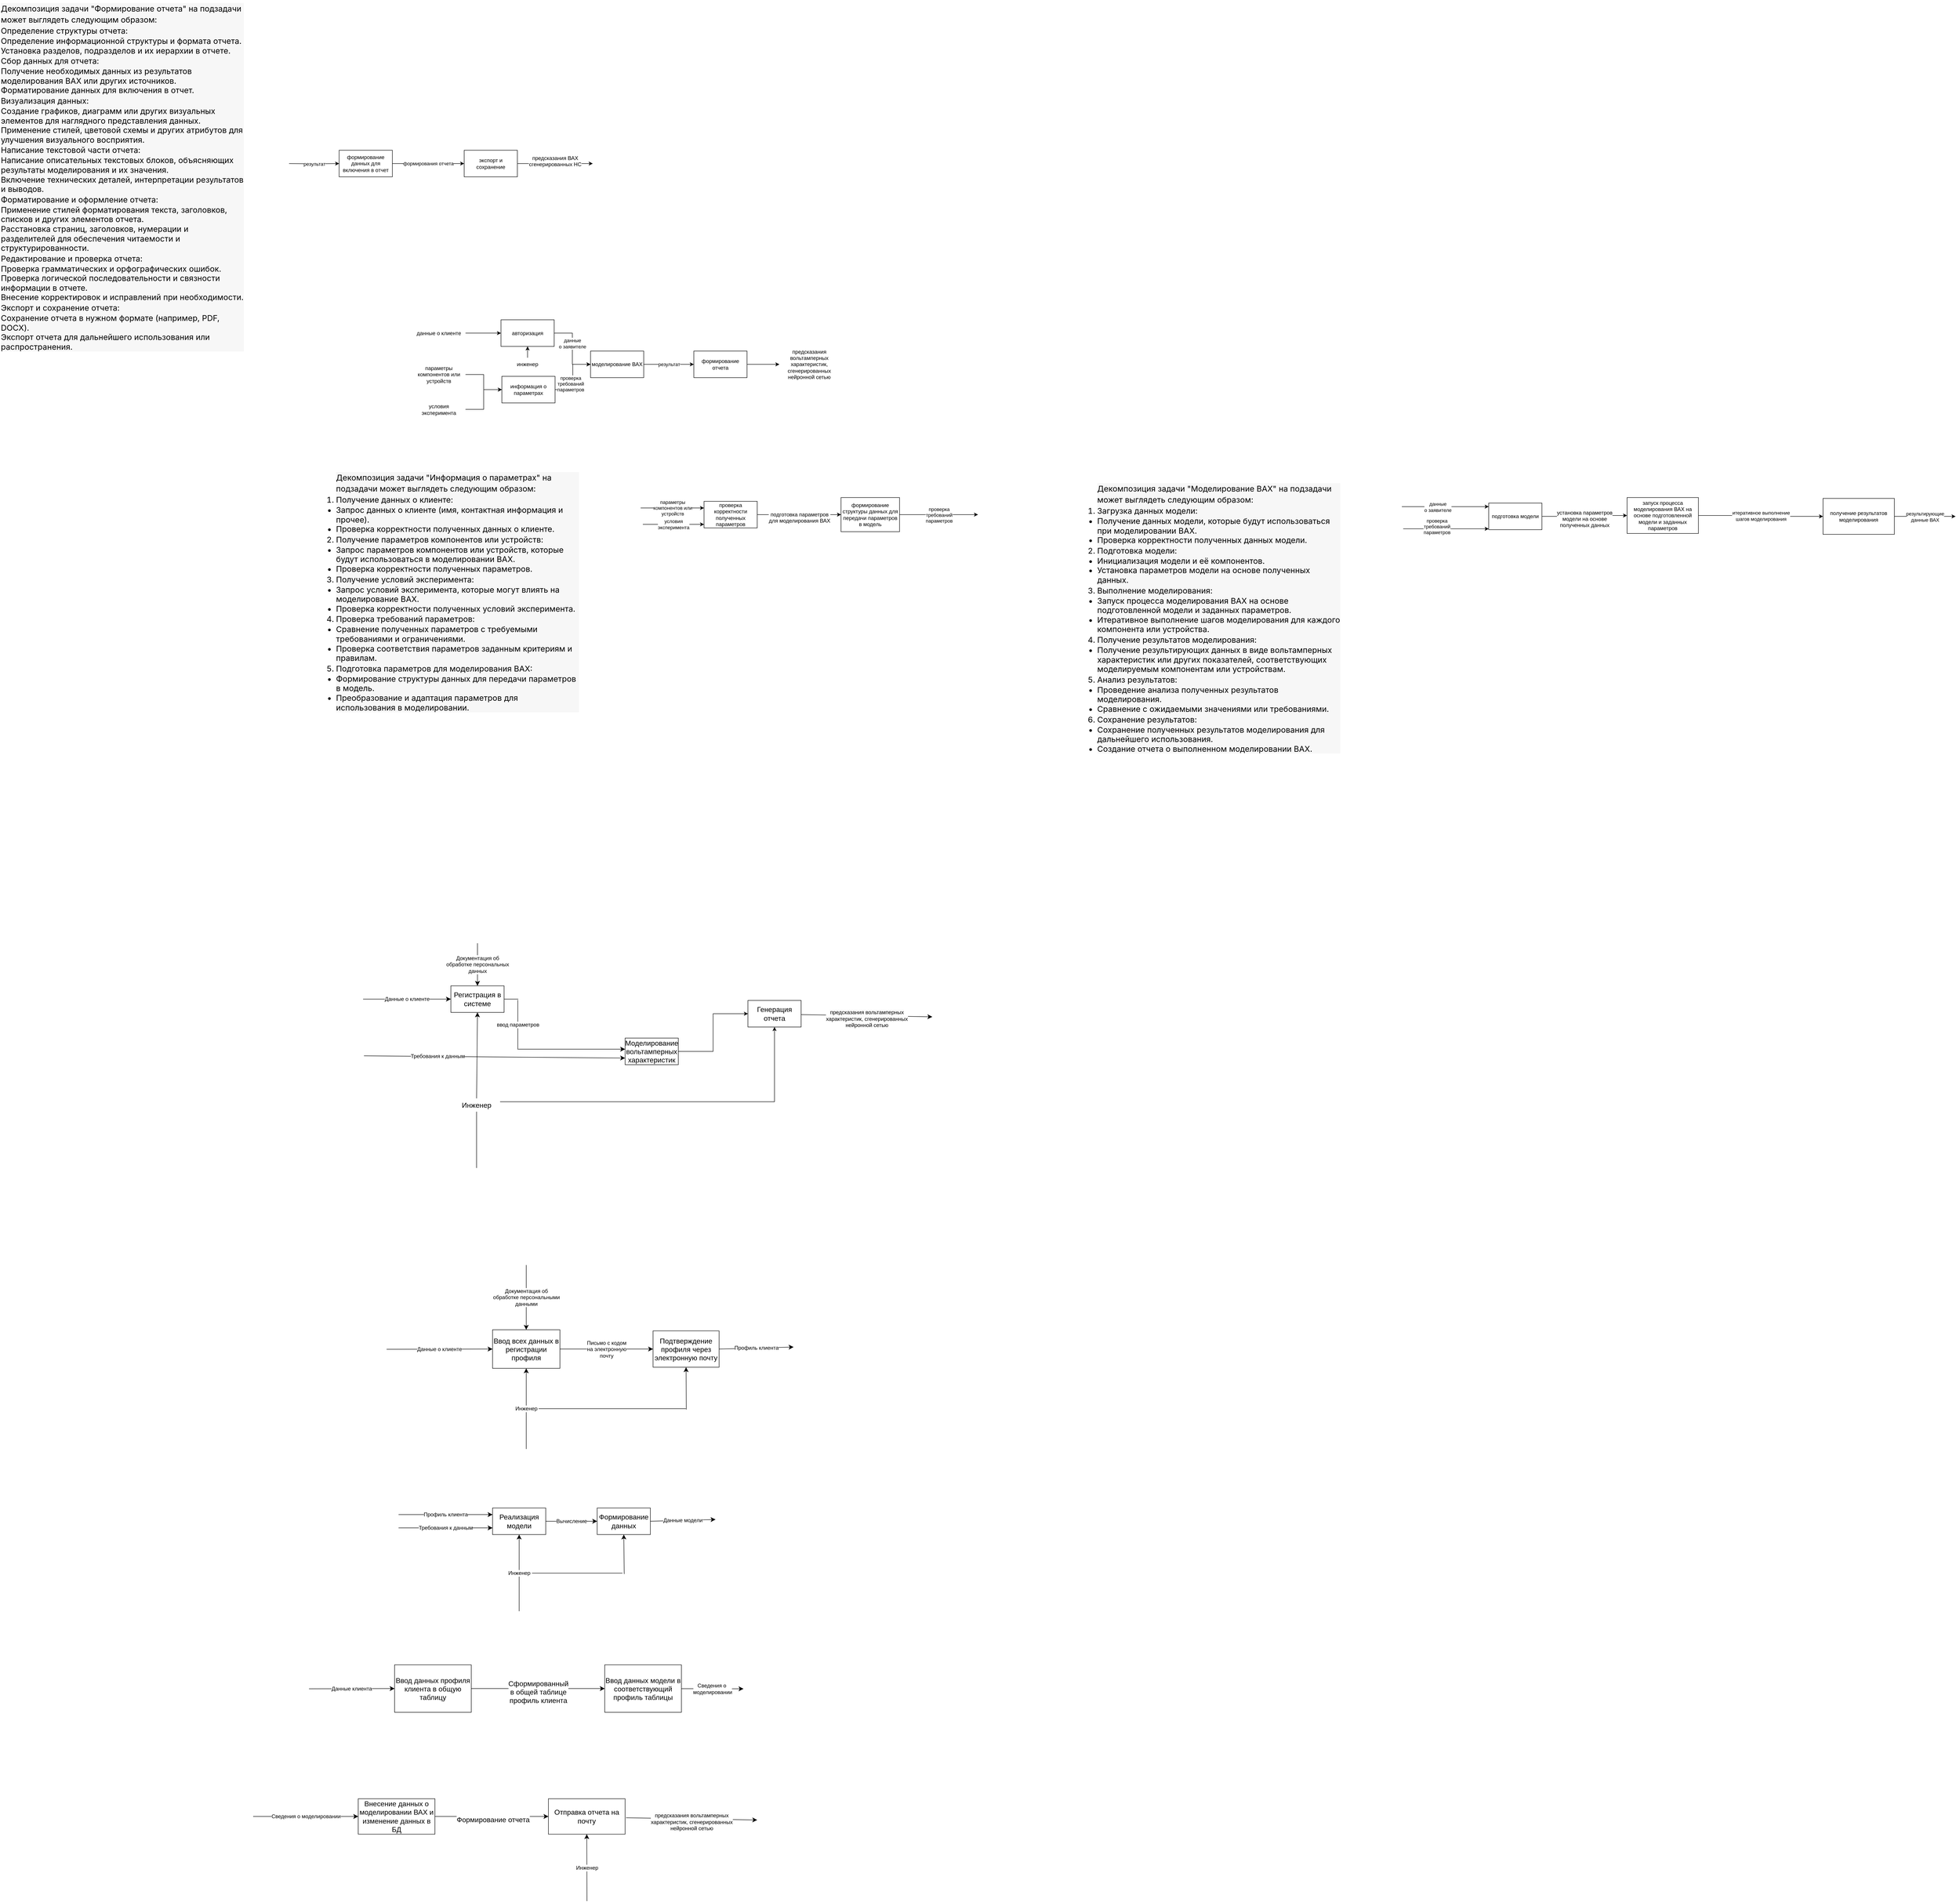 <mxfile version="22.0.8" type="github">
  <diagram name="Страница — 1" id="vQouEIOPN6PkB7e56rXw">
    <mxGraphModel dx="2433" dy="2587" grid="0" gridSize="10" guides="1" tooltips="1" connect="1" arrows="1" fold="1" page="0" pageScale="1" pageWidth="827" pageHeight="1169" math="0" shadow="0">
      <root>
        <mxCell id="0" />
        <mxCell id="1" parent="0" />
        <mxCell id="YkaTNAlfi6WA_vxyaF2H-2" value="Регистрация в системе" style="rounded=0;whiteSpace=wrap;html=1;fontSize=16;" parent="1" vertex="1">
          <mxGeometry x="204" y="462" width="120" height="60" as="geometry" />
        </mxCell>
        <mxCell id="YeHYiD4mHAdUSC_7zXwf-3" style="edgeStyle=orthogonalEdgeStyle;rounded=0;orthogonalLoop=1;jettySize=auto;html=1;entryX=0;entryY=0.5;entryDx=0;entryDy=0;" edge="1" parent="1" source="YkaTNAlfi6WA_vxyaF2H-5" target="YkaTNAlfi6WA_vxyaF2H-8">
          <mxGeometry relative="1" as="geometry" />
        </mxCell>
        <mxCell id="YkaTNAlfi6WA_vxyaF2H-5" value="Моделирование вольтамперных характеристик" style="rounded=0;whiteSpace=wrap;html=1;fontSize=16;" parent="1" vertex="1">
          <mxGeometry x="597" y="580" width="120" height="60" as="geometry" />
        </mxCell>
        <mxCell id="YkaTNAlfi6WA_vxyaF2H-8" value="Генерация отчета" style="rounded=0;whiteSpace=wrap;html=1;fontSize=16;" parent="1" vertex="1">
          <mxGeometry x="874" y="495" width="120" height="60" as="geometry" />
        </mxCell>
        <mxCell id="YkaTNAlfi6WA_vxyaF2H-9" value="Данные о клиенте" style="endArrow=classic;html=1;rounded=0;fontSize=12;startSize=8;endSize=8;curved=1;entryX=0;entryY=0.5;entryDx=0;entryDy=0;" parent="1" target="YkaTNAlfi6WA_vxyaF2H-2" edge="1">
          <mxGeometry width="50" height="50" relative="1" as="geometry">
            <mxPoint x="6" y="492" as="sourcePoint" />
            <mxPoint x="62" y="462" as="targetPoint" />
          </mxGeometry>
        </mxCell>
        <mxCell id="YkaTNAlfi6WA_vxyaF2H-10" value="Документация об &lt;br&gt;обработке персональных &lt;br&gt;данных" style="endArrow=classic;html=1;rounded=0;fontSize=12;startSize=8;endSize=8;curved=1;entryX=0.5;entryY=0;entryDx=0;entryDy=0;" parent="1" target="YkaTNAlfi6WA_vxyaF2H-2" edge="1">
          <mxGeometry width="50" height="50" relative="1" as="geometry">
            <mxPoint x="264" y="366" as="sourcePoint" />
            <mxPoint x="233" y="372" as="targetPoint" />
          </mxGeometry>
        </mxCell>
        <mxCell id="YkaTNAlfi6WA_vxyaF2H-24" value="" style="endArrow=none;html=1;rounded=0;fontSize=12;startSize=8;endSize=8;curved=1;exitX=1;exitY=0.5;exitDx=0;exitDy=0;" parent="1" source="YkaTNAlfi6WA_vxyaF2H-2" edge="1">
          <mxGeometry width="50" height="50" relative="1" as="geometry">
            <mxPoint x="595" y="666" as="sourcePoint" />
            <mxPoint x="356" y="492" as="targetPoint" />
          </mxGeometry>
        </mxCell>
        <mxCell id="YkaTNAlfi6WA_vxyaF2H-25" value="ввод параметров" style="endArrow=none;html=1;rounded=0;fontSize=12;startSize=8;endSize=8;curved=1;" parent="1" edge="1">
          <mxGeometry width="50" height="50" relative="1" as="geometry">
            <mxPoint x="355" y="494" as="sourcePoint" />
            <mxPoint x="355" y="606" as="targetPoint" />
          </mxGeometry>
        </mxCell>
        <mxCell id="YkaTNAlfi6WA_vxyaF2H-26" value="" style="endArrow=classic;html=1;rounded=0;fontSize=12;startSize=8;endSize=8;curved=1;" parent="1" edge="1">
          <mxGeometry width="50" height="50" relative="1" as="geometry">
            <mxPoint x="356" y="605" as="sourcePoint" />
            <mxPoint x="597" y="605" as="targetPoint" />
          </mxGeometry>
        </mxCell>
        <mxCell id="YkaTNAlfi6WA_vxyaF2H-27" value="Требования к данным" style="endArrow=classic;html=1;rounded=0;fontSize=12;startSize=8;endSize=8;curved=1;entryX=0;entryY=0.75;entryDx=0;entryDy=0;" parent="1" target="YkaTNAlfi6WA_vxyaF2H-5" edge="1">
          <mxGeometry x="-0.433" width="50" height="50" relative="1" as="geometry">
            <mxPoint x="8" y="620" as="sourcePoint" />
            <mxPoint x="391" y="620" as="targetPoint" />
            <mxPoint x="-1" as="offset" />
          </mxGeometry>
        </mxCell>
        <mxCell id="YkaTNAlfi6WA_vxyaF2H-29" style="edgeStyle=none;curved=1;rounded=0;orthogonalLoop=1;jettySize=auto;html=1;exitX=0.5;exitY=0;exitDx=0;exitDy=0;entryX=0.5;entryY=1;entryDx=0;entryDy=0;fontSize=12;startSize=8;endSize=8;" parent="1" source="YkaTNAlfi6WA_vxyaF2H-28" target="YkaTNAlfi6WA_vxyaF2H-2" edge="1">
          <mxGeometry relative="1" as="geometry" />
        </mxCell>
        <mxCell id="YeHYiD4mHAdUSC_7zXwf-4" style="edgeStyle=orthogonalEdgeStyle;rounded=0;orthogonalLoop=1;jettySize=auto;html=1;exitX=1;exitY=0.25;exitDx=0;exitDy=0;entryX=0.5;entryY=1;entryDx=0;entryDy=0;" edge="1" parent="1" source="YkaTNAlfi6WA_vxyaF2H-28" target="YkaTNAlfi6WA_vxyaF2H-8">
          <mxGeometry relative="1" as="geometry" />
        </mxCell>
        <mxCell id="YkaTNAlfi6WA_vxyaF2H-28" value="Инженер" style="text;html=1;strokeColor=none;fillColor=none;align=center;verticalAlign=middle;whiteSpace=wrap;rounded=0;fontSize=16;" parent="1" vertex="1">
          <mxGeometry x="209" y="716" width="106" height="30" as="geometry" />
        </mxCell>
        <mxCell id="YkaTNAlfi6WA_vxyaF2H-33" value="" style="endArrow=none;html=1;rounded=0;fontSize=12;startSize=8;endSize=8;curved=1;entryX=0.5;entryY=1;entryDx=0;entryDy=0;" parent="1" target="YkaTNAlfi6WA_vxyaF2H-28" edge="1">
          <mxGeometry width="50" height="50" relative="1" as="geometry">
            <mxPoint x="262" y="873" as="sourcePoint" />
            <mxPoint x="268" y="796" as="targetPoint" />
          </mxGeometry>
        </mxCell>
        <mxCell id="YkaTNAlfi6WA_vxyaF2H-42" value="&lt;br&gt;&lt;span style=&quot;color: rgb(0, 0, 0); font-family: Helvetica; font-size: 12px; font-style: normal; font-variant-ligatures: normal; font-variant-caps: normal; font-weight: 400; letter-spacing: normal; orphans: 2; text-align: center; text-indent: 0px; text-transform: none; widows: 2; word-spacing: 0px; -webkit-text-stroke-width: 0px; background-color: rgb(251, 251, 251); text-decoration-thickness: initial; text-decoration-style: initial; text-decoration-color: initial; float: none; display: inline !important;&quot;&gt;предсказания вольтамперных &lt;br&gt;характеристик, сгенерированных &lt;br&gt;нейронной сетью&lt;/span&gt;&lt;br&gt;" style="endArrow=classic;html=1;rounded=0;fontSize=12;startSize=8;endSize=8;curved=1;exitX=1;exitY=0.5;exitDx=0;exitDy=0;" parent="1" edge="1">
          <mxGeometry width="50" height="50" relative="1" as="geometry">
            <mxPoint x="994" y="527" as="sourcePoint" />
            <mxPoint x="1290" y="532" as="targetPoint" />
          </mxGeometry>
        </mxCell>
        <mxCell id="YkaTNAlfi6WA_vxyaF2H-49" value="Письмо с кодом &lt;br&gt;на электронную&lt;br&gt;почту" style="edgeStyle=none;curved=1;rounded=0;orthogonalLoop=1;jettySize=auto;html=1;entryX=0;entryY=0.5;entryDx=0;entryDy=0;fontSize=12;startSize=8;endSize=8;" parent="1" source="YkaTNAlfi6WA_vxyaF2H-44" target="YkaTNAlfi6WA_vxyaF2H-48" edge="1">
          <mxGeometry relative="1" as="geometry" />
        </mxCell>
        <mxCell id="YkaTNAlfi6WA_vxyaF2H-44" value="Ввод всех данных в регистрации профиля" style="rounded=0;whiteSpace=wrap;html=1;fontSize=16;" parent="1" vertex="1">
          <mxGeometry x="298" y="1238" width="152" height="87" as="geometry" />
        </mxCell>
        <mxCell id="YkaTNAlfi6WA_vxyaF2H-45" value="Данные о клиенте" style="endArrow=classic;html=1;rounded=0;fontSize=12;startSize=8;endSize=8;curved=1;entryX=0;entryY=0.5;entryDx=0;entryDy=0;" parent="1" target="YkaTNAlfi6WA_vxyaF2H-44" edge="1">
          <mxGeometry width="50" height="50" relative="1" as="geometry">
            <mxPoint x="59" y="1282" as="sourcePoint" />
            <mxPoint x="126" y="1225" as="targetPoint" />
          </mxGeometry>
        </mxCell>
        <mxCell id="YkaTNAlfi6WA_vxyaF2H-46" value="Документация об &lt;br&gt;обработке персональными &lt;br&gt;данными" style="endArrow=classic;html=1;rounded=0;fontSize=12;startSize=8;endSize=8;curved=1;entryX=0.5;entryY=0;entryDx=0;entryDy=0;" parent="1" target="YkaTNAlfi6WA_vxyaF2H-44" edge="1">
          <mxGeometry width="50" height="50" relative="1" as="geometry">
            <mxPoint x="374" y="1092" as="sourcePoint" />
            <mxPoint x="369" y="1109" as="targetPoint" />
          </mxGeometry>
        </mxCell>
        <mxCell id="YkaTNAlfi6WA_vxyaF2H-47" value="Инженер" style="endArrow=classic;html=1;rounded=0;fontSize=12;startSize=8;endSize=8;curved=1;entryX=0.5;entryY=1;entryDx=0;entryDy=0;" parent="1" target="YkaTNAlfi6WA_vxyaF2H-44" edge="1">
          <mxGeometry width="50" height="50" relative="1" as="geometry">
            <mxPoint x="374" y="1507" as="sourcePoint" />
            <mxPoint x="409" y="1457" as="targetPoint" />
          </mxGeometry>
        </mxCell>
        <mxCell id="YkaTNAlfi6WA_vxyaF2H-48" value="Подтверждение профиля через электронную почту" style="rounded=0;whiteSpace=wrap;html=1;fontSize=16;" parent="1" vertex="1">
          <mxGeometry x="660" y="1240.5" width="149" height="82" as="geometry" />
        </mxCell>
        <mxCell id="YkaTNAlfi6WA_vxyaF2H-50" value="" style="endArrow=none;html=1;rounded=0;fontSize=12;startSize=8;endSize=8;curved=1;" parent="1" edge="1">
          <mxGeometry width="50" height="50" relative="1" as="geometry">
            <mxPoint x="402" y="1416" as="sourcePoint" />
            <mxPoint x="734" y="1416" as="targetPoint" />
          </mxGeometry>
        </mxCell>
        <mxCell id="YkaTNAlfi6WA_vxyaF2H-51" value="" style="endArrow=classic;html=1;rounded=0;fontSize=12;startSize=8;endSize=8;curved=1;entryX=0.5;entryY=1;entryDx=0;entryDy=0;" parent="1" target="YkaTNAlfi6WA_vxyaF2H-48" edge="1">
          <mxGeometry width="50" height="50" relative="1" as="geometry">
            <mxPoint x="735" y="1418" as="sourcePoint" />
            <mxPoint x="833" y="1353" as="targetPoint" />
          </mxGeometry>
        </mxCell>
        <mxCell id="YkaTNAlfi6WA_vxyaF2H-52" value="Профиль клиента" style="endArrow=classic;html=1;rounded=0;fontSize=12;startSize=8;endSize=8;curved=1;exitX=1;exitY=0.5;exitDx=0;exitDy=0;" parent="1" source="YkaTNAlfi6WA_vxyaF2H-48" edge="1">
          <mxGeometry width="50" height="50" relative="1" as="geometry">
            <mxPoint x="894" y="1266" as="sourcePoint" />
            <mxPoint x="977" y="1277" as="targetPoint" />
          </mxGeometry>
        </mxCell>
        <mxCell id="YkaTNAlfi6WA_vxyaF2H-60" value="Вычисление" style="edgeStyle=none;curved=1;rounded=0;orthogonalLoop=1;jettySize=auto;html=1;fontSize=12;startSize=8;endSize=8;" parent="1" source="YkaTNAlfi6WA_vxyaF2H-54" target="YkaTNAlfi6WA_vxyaF2H-59" edge="1">
          <mxGeometry relative="1" as="geometry" />
        </mxCell>
        <mxCell id="YkaTNAlfi6WA_vxyaF2H-54" value="Реализация модели" style="rounded=0;whiteSpace=wrap;html=1;fontSize=16;" parent="1" vertex="1">
          <mxGeometry x="298" y="1640" width="120" height="60" as="geometry" />
        </mxCell>
        <mxCell id="YkaTNAlfi6WA_vxyaF2H-55" value="Профиль клиента" style="endArrow=classic;html=1;rounded=0;fontSize=12;startSize=8;endSize=8;curved=1;entryX=0;entryY=0.25;entryDx=0;entryDy=0;" parent="1" target="YkaTNAlfi6WA_vxyaF2H-54" edge="1">
          <mxGeometry width="50" height="50" relative="1" as="geometry">
            <mxPoint x="86" y="1655" as="sourcePoint" />
            <mxPoint x="145" y="1634" as="targetPoint" />
          </mxGeometry>
        </mxCell>
        <mxCell id="YkaTNAlfi6WA_vxyaF2H-56" value="Требования к данным" style="endArrow=classic;html=1;rounded=0;fontSize=12;startSize=8;endSize=8;curved=1;entryX=0;entryY=0.75;entryDx=0;entryDy=0;" parent="1" target="YkaTNAlfi6WA_vxyaF2H-54" edge="1">
          <mxGeometry width="50" height="50" relative="1" as="geometry">
            <mxPoint x="86" y="1685" as="sourcePoint" />
            <mxPoint x="131" y="1678" as="targetPoint" />
          </mxGeometry>
        </mxCell>
        <mxCell id="YkaTNAlfi6WA_vxyaF2H-57" value="Инженер" style="endArrow=classic;html=1;rounded=0;fontSize=12;startSize=8;endSize=8;curved=1;entryX=0.5;entryY=1;entryDx=0;entryDy=0;" parent="1" target="YkaTNAlfi6WA_vxyaF2H-54" edge="1">
          <mxGeometry width="50" height="50" relative="1" as="geometry">
            <mxPoint x="358" y="1873" as="sourcePoint" />
            <mxPoint x="403" y="1823" as="targetPoint" />
          </mxGeometry>
        </mxCell>
        <mxCell id="YkaTNAlfi6WA_vxyaF2H-59" value="Формирование данных" style="rounded=0;whiteSpace=wrap;html=1;fontSize=16;" parent="1" vertex="1">
          <mxGeometry x="534" y="1640" width="120" height="60" as="geometry" />
        </mxCell>
        <mxCell id="YkaTNAlfi6WA_vxyaF2H-61" value="" style="endArrow=none;html=1;rounded=0;fontSize=12;startSize=8;endSize=8;curved=1;" parent="1" edge="1">
          <mxGeometry width="50" height="50" relative="1" as="geometry">
            <mxPoint x="387" y="1787" as="sourcePoint" />
            <mxPoint x="591" y="1787" as="targetPoint" />
          </mxGeometry>
        </mxCell>
        <mxCell id="YkaTNAlfi6WA_vxyaF2H-62" value="" style="endArrow=classic;html=1;rounded=0;fontSize=12;startSize=8;endSize=8;curved=1;entryX=0.5;entryY=1;entryDx=0;entryDy=0;" parent="1" target="YkaTNAlfi6WA_vxyaF2H-59" edge="1">
          <mxGeometry width="50" height="50" relative="1" as="geometry">
            <mxPoint x="595" y="1789" as="sourcePoint" />
            <mxPoint x="719" y="1694" as="targetPoint" />
          </mxGeometry>
        </mxCell>
        <mxCell id="YkaTNAlfi6WA_vxyaF2H-63" value="Данные модели" style="endArrow=classic;html=1;rounded=0;fontSize=12;startSize=8;endSize=8;curved=1;exitX=1;exitY=0.5;exitDx=0;exitDy=0;" parent="1" source="YkaTNAlfi6WA_vxyaF2H-59" edge="1">
          <mxGeometry width="50" height="50" relative="1" as="geometry">
            <mxPoint x="720" y="1648" as="sourcePoint" />
            <mxPoint x="801" y="1666" as="targetPoint" />
          </mxGeometry>
        </mxCell>
        <mxCell id="YkaTNAlfi6WA_vxyaF2H-74" value="&lt;br&gt;&lt;span style=&quot;color: rgb(0, 0, 0); font-family: Helvetica; font-size: 16px; font-style: normal; font-variant-ligatures: normal; font-variant-caps: normal; font-weight: 400; letter-spacing: normal; orphans: 2; text-align: center; text-indent: 0px; text-transform: none; widows: 2; word-spacing: 0px; -webkit-text-stroke-width: 0px; background-color: rgb(255, 255, 255); text-decoration-thickness: initial; text-decoration-style: initial; text-decoration-color: initial; float: none; display: inline !important;&quot;&gt;Сформированный &lt;br&gt;в общей таблице &lt;br&gt;профиль клиента&lt;/span&gt;&lt;br&gt;" style="edgeStyle=none;curved=1;rounded=0;orthogonalLoop=1;jettySize=auto;html=1;fontSize=12;startSize=8;endSize=8;" parent="1" source="YkaTNAlfi6WA_vxyaF2H-70" target="YkaTNAlfi6WA_vxyaF2H-73" edge="1">
          <mxGeometry relative="1" as="geometry" />
        </mxCell>
        <mxCell id="YkaTNAlfi6WA_vxyaF2H-70" value="Ввод данных профиля клиента в общую таблицу" style="rounded=0;whiteSpace=wrap;html=1;fontSize=16;" parent="1" vertex="1">
          <mxGeometry x="77" y="1994" width="173" height="107" as="geometry" />
        </mxCell>
        <mxCell id="YkaTNAlfi6WA_vxyaF2H-71" value="Данные клиента" style="endArrow=classic;html=1;rounded=0;fontSize=12;startSize=8;endSize=8;curved=1;entryX=0;entryY=0.5;entryDx=0;entryDy=0;" parent="1" target="YkaTNAlfi6WA_vxyaF2H-70" edge="1">
          <mxGeometry width="50" height="50" relative="1" as="geometry">
            <mxPoint x="-116" y="2048" as="sourcePoint" />
            <mxPoint x="-15" y="2018" as="targetPoint" />
          </mxGeometry>
        </mxCell>
        <mxCell id="YkaTNAlfi6WA_vxyaF2H-75" value="Сведения о&amp;nbsp;&lt;br&gt;моделировании" style="edgeStyle=none;curved=1;rounded=0;orthogonalLoop=1;jettySize=auto;html=1;fontSize=12;startSize=8;endSize=8;" parent="1" source="YkaTNAlfi6WA_vxyaF2H-73" edge="1">
          <mxGeometry relative="1" as="geometry">
            <mxPoint x="864" y="2048" as="targetPoint" />
          </mxGeometry>
        </mxCell>
        <mxCell id="YkaTNAlfi6WA_vxyaF2H-73" value="Ввод данных модели в соответствующий профиль таблицы" style="rounded=0;whiteSpace=wrap;html=1;fontSize=16;" parent="1" vertex="1">
          <mxGeometry x="551" y="1994" width="173" height="107" as="geometry" />
        </mxCell>
        <mxCell id="YkaTNAlfi6WA_vxyaF2H-80" value="" style="edgeStyle=none;curved=1;rounded=0;orthogonalLoop=1;jettySize=auto;html=1;fontSize=12;startSize=8;endSize=8;" parent="1" source="YkaTNAlfi6WA_vxyaF2H-77" target="YkaTNAlfi6WA_vxyaF2H-79" edge="1">
          <mxGeometry relative="1" as="geometry" />
        </mxCell>
        <mxCell id="YkaTNAlfi6WA_vxyaF2H-81" value="Формирование отчета" style="edgeLabel;html=1;align=center;verticalAlign=middle;resizable=0;points=[];fontSize=16;" parent="YkaTNAlfi6WA_vxyaF2H-80" vertex="1" connectable="0">
          <mxGeometry x="-0.231" y="-7" relative="1" as="geometry">
            <mxPoint x="32" as="offset" />
          </mxGeometry>
        </mxCell>
        <mxCell id="YkaTNAlfi6WA_vxyaF2H-77" value="Внесение данных о моделировании ВАХ и изменение данных в БД" style="rounded=0;whiteSpace=wrap;html=1;fontSize=16;" parent="1" vertex="1">
          <mxGeometry x="-5" y="2296" width="173" height="80" as="geometry" />
        </mxCell>
        <mxCell id="YkaTNAlfi6WA_vxyaF2H-78" value="Сведения о моделировании" style="endArrow=classic;html=1;rounded=0;fontSize=12;startSize=8;endSize=8;curved=1;entryX=0;entryY=0.5;entryDx=0;entryDy=0;" parent="1" target="YkaTNAlfi6WA_vxyaF2H-77" edge="1">
          <mxGeometry width="50" height="50" relative="1" as="geometry">
            <mxPoint x="-242" y="2336" as="sourcePoint" />
            <mxPoint x="-114" y="2327" as="targetPoint" />
          </mxGeometry>
        </mxCell>
        <mxCell id="YkaTNAlfi6WA_vxyaF2H-79" value="Отправка отчета на почту" style="rounded=0;whiteSpace=wrap;html=1;fontSize=16;" parent="1" vertex="1">
          <mxGeometry x="424" y="2296" width="173" height="80" as="geometry" />
        </mxCell>
        <mxCell id="YkaTNAlfi6WA_vxyaF2H-82" value="Инженер" style="endArrow=classic;html=1;rounded=0;fontSize=12;startSize=8;endSize=8;curved=1;entryX=0.5;entryY=1;entryDx=0;entryDy=0;" parent="1" target="YkaTNAlfi6WA_vxyaF2H-79" edge="1">
          <mxGeometry width="50" height="50" relative="1" as="geometry">
            <mxPoint x="511" y="2527" as="sourcePoint" />
            <mxPoint x="537" y="2464" as="targetPoint" />
          </mxGeometry>
        </mxCell>
        <mxCell id="YkaTNAlfi6WA_vxyaF2H-84" value="&lt;br&gt;&lt;span style=&quot;color: rgb(0, 0, 0); font-family: Helvetica; font-size: 12px; font-style: normal; font-variant-ligatures: normal; font-variant-caps: normal; font-weight: 400; letter-spacing: normal; orphans: 2; text-align: center; text-indent: 0px; text-transform: none; widows: 2; word-spacing: 0px; -webkit-text-stroke-width: 0px; background-color: rgb(251, 251, 251); text-decoration-thickness: initial; text-decoration-style: initial; text-decoration-color: initial; float: none; display: inline !important;&quot;&gt;предсказания вольтамперных &lt;br&gt;характеристик, сгенерированных &lt;br&gt;нейронной сетью&lt;/span&gt;&lt;br&gt;" style="endArrow=classic;html=1;rounded=0;fontSize=12;startSize=8;endSize=8;curved=1;exitX=1;exitY=0.5;exitDx=0;exitDy=0;" parent="1" edge="1">
          <mxGeometry width="50" height="50" relative="1" as="geometry">
            <mxPoint x="599" y="2339" as="sourcePoint" />
            <mxPoint x="895" y="2344" as="targetPoint" />
          </mxGeometry>
        </mxCell>
        <mxCell id="YeHYiD4mHAdUSC_7zXwf-24" value="" style="edgeStyle=orthogonalEdgeStyle;rounded=0;orthogonalLoop=1;jettySize=auto;html=1;" edge="1" parent="1" source="YeHYiD4mHAdUSC_7zXwf-10" target="YeHYiD4mHAdUSC_7zXwf-23">
          <mxGeometry relative="1" as="geometry" />
        </mxCell>
        <mxCell id="YeHYiD4mHAdUSC_7zXwf-10" value="параметры компонентов или устройств" style="text;html=1;strokeColor=none;fillColor=none;align=center;verticalAlign=middle;whiteSpace=wrap;rounded=0;" vertex="1" parent="1">
          <mxGeometry x="117" y="-943.5" width="120" height="53" as="geometry" />
        </mxCell>
        <mxCell id="YeHYiD4mHAdUSC_7zXwf-11" value="" style="endArrow=classic;html=1;rounded=0;exitX=1;exitY=0.5;exitDx=0;exitDy=0;" edge="1" parent="1" source="YeHYiD4mHAdUSC_7zXwf-20" target="YeHYiD4mHAdUSC_7zXwf-12">
          <mxGeometry width="50" height="50" relative="1" as="geometry">
            <mxPoint x="809" y="-1007" as="sourcePoint" />
            <mxPoint x="889" y="-1008" as="targetPoint" />
          </mxGeometry>
        </mxCell>
        <mxCell id="YeHYiD4mHAdUSC_7zXwf-12" value="предсказания вольтамперных характеристик, сгенерированных нейронной сетью" style="text;html=1;strokeColor=none;fillColor=none;align=center;verticalAlign=middle;whiteSpace=wrap;rounded=0;" vertex="1" parent="1">
          <mxGeometry x="945" y="-955" width="135" height="30" as="geometry" />
        </mxCell>
        <mxCell id="YeHYiD4mHAdUSC_7zXwf-27" style="edgeStyle=orthogonalEdgeStyle;rounded=0;orthogonalLoop=1;jettySize=auto;html=1;entryX=0;entryY=0.5;entryDx=0;entryDy=0;" edge="1" parent="1" source="YeHYiD4mHAdUSC_7zXwf-17" target="YeHYiD4mHAdUSC_7zXwf-23">
          <mxGeometry relative="1" as="geometry" />
        </mxCell>
        <mxCell id="YeHYiD4mHAdUSC_7zXwf-17" value="условия эксперимента" style="text;html=1;strokeColor=none;fillColor=none;align=center;verticalAlign=middle;whiteSpace=wrap;rounded=0;" vertex="1" parent="1">
          <mxGeometry x="117" y="-865" width="120" height="53" as="geometry" />
        </mxCell>
        <mxCell id="YeHYiD4mHAdUSC_7zXwf-22" value="" style="edgeStyle=orthogonalEdgeStyle;rounded=0;orthogonalLoop=1;jettySize=auto;html=1;" edge="1" parent="1" source="YeHYiD4mHAdUSC_7zXwf-19" target="YeHYiD4mHAdUSC_7zXwf-21">
          <mxGeometry relative="1" as="geometry" />
        </mxCell>
        <mxCell id="YeHYiD4mHAdUSC_7zXwf-19" value="данные о клиенте" style="text;html=1;strokeColor=none;fillColor=none;align=center;verticalAlign=middle;whiteSpace=wrap;rounded=0;" vertex="1" parent="1">
          <mxGeometry x="117" y="-1037" width="120" height="53" as="geometry" />
        </mxCell>
        <mxCell id="YeHYiD4mHAdUSC_7zXwf-20" value="формирование отчета" style="rounded=0;whiteSpace=wrap;html=1;" vertex="1" parent="1">
          <mxGeometry x="752" y="-970" width="120" height="60" as="geometry" />
        </mxCell>
        <mxCell id="YeHYiD4mHAdUSC_7zXwf-30" style="edgeStyle=orthogonalEdgeStyle;rounded=0;orthogonalLoop=1;jettySize=auto;html=1;exitX=1;exitY=0.5;exitDx=0;exitDy=0;entryX=0;entryY=0.5;entryDx=0;entryDy=0;" edge="1" parent="1" source="YeHYiD4mHAdUSC_7zXwf-21" target="YeHYiD4mHAdUSC_7zXwf-28">
          <mxGeometry relative="1" as="geometry" />
        </mxCell>
        <mxCell id="YeHYiD4mHAdUSC_7zXwf-34" value="данные &lt;br&gt;о заявителе" style="edgeLabel;html=1;align=center;verticalAlign=middle;resizable=0;points=[];" vertex="1" connectable="0" parent="YeHYiD4mHAdUSC_7zXwf-30">
          <mxGeometry x="-0.177" relative="1" as="geometry">
            <mxPoint y="1" as="offset" />
          </mxGeometry>
        </mxCell>
        <mxCell id="YeHYiD4mHAdUSC_7zXwf-21" value="авторизация" style="whiteSpace=wrap;html=1;" vertex="1" parent="1">
          <mxGeometry x="317" y="-1040.5" width="120" height="60" as="geometry" />
        </mxCell>
        <mxCell id="YeHYiD4mHAdUSC_7zXwf-32" style="edgeStyle=orthogonalEdgeStyle;rounded=0;orthogonalLoop=1;jettySize=auto;html=1;exitX=1;exitY=0.5;exitDx=0;exitDy=0;entryX=0;entryY=0.5;entryDx=0;entryDy=0;" edge="1" parent="1" source="YeHYiD4mHAdUSC_7zXwf-23" target="YeHYiD4mHAdUSC_7zXwf-28">
          <mxGeometry relative="1" as="geometry" />
        </mxCell>
        <mxCell id="YeHYiD4mHAdUSC_7zXwf-35" value="проверка &lt;br&gt;требований &lt;br&gt;параметров" style="edgeLabel;html=1;align=center;verticalAlign=middle;resizable=0;points=[];" vertex="1" connectable="0" parent="YeHYiD4mHAdUSC_7zXwf-32">
          <mxGeometry x="-0.216" y="5" relative="1" as="geometry">
            <mxPoint as="offset" />
          </mxGeometry>
        </mxCell>
        <mxCell id="YeHYiD4mHAdUSC_7zXwf-23" value="информация о параметрах" style="whiteSpace=wrap;html=1;" vertex="1" parent="1">
          <mxGeometry x="319" y="-913" width="120" height="60" as="geometry" />
        </mxCell>
        <mxCell id="YeHYiD4mHAdUSC_7zXwf-29" value="результат" style="edgeStyle=orthogonalEdgeStyle;rounded=0;orthogonalLoop=1;jettySize=auto;html=1;entryX=0;entryY=0.5;entryDx=0;entryDy=0;" edge="1" parent="1" source="YeHYiD4mHAdUSC_7zXwf-28" target="YeHYiD4mHAdUSC_7zXwf-20">
          <mxGeometry relative="1" as="geometry" />
        </mxCell>
        <mxCell id="YeHYiD4mHAdUSC_7zXwf-28" value="моделирование ВАХ" style="rounded=0;whiteSpace=wrap;html=1;" vertex="1" parent="1">
          <mxGeometry x="519" y="-970" width="120" height="60" as="geometry" />
        </mxCell>
        <mxCell id="YeHYiD4mHAdUSC_7zXwf-40" style="edgeStyle=orthogonalEdgeStyle;rounded=0;orthogonalLoop=1;jettySize=auto;html=1;entryX=0.5;entryY=1;entryDx=0;entryDy=0;" edge="1" parent="1" source="YeHYiD4mHAdUSC_7zXwf-39" target="YeHYiD4mHAdUSC_7zXwf-21">
          <mxGeometry relative="1" as="geometry" />
        </mxCell>
        <mxCell id="YeHYiD4mHAdUSC_7zXwf-39" value="инженер" style="text;html=1;strokeColor=none;fillColor=none;align=center;verticalAlign=middle;whiteSpace=wrap;rounded=0;" vertex="1" parent="1">
          <mxGeometry x="347" y="-955" width="60" height="30" as="geometry" />
        </mxCell>
        <mxCell id="YeHYiD4mHAdUSC_7zXwf-41" value="&lt;p style=&quot;padding: 0px; margin: 0px; line-height: calc(1em + 0.438rem); color: rgb(0, 0, 0); font-family: -apple-system, system-ui, BlinkMacSystemFont, &amp;quot;Segoe UI&amp;quot;, Roboto, Oxygen-Sans, Ubuntu, Cantarell, &amp;quot;Helvetica Neue&amp;quot;, sans-serif; font-size: 18px; font-style: normal; font-variant-ligatures: normal; font-variant-caps: normal; font-weight: 400; letter-spacing: normal; orphans: 2; text-align: start; text-indent: 0px; text-transform: none; widows: 2; word-spacing: 0px; -webkit-text-stroke-width: 0px; background-color: rgb(247, 247, 247); text-decoration-thickness: initial; text-decoration-style: initial; text-decoration-color: initial;&quot;&gt;Декомпозиция задачи &quot;Информация о параметрах&quot; на подзадачи может выглядеть следующим образом:&lt;/p&gt;&lt;ol style=&quot;list-style: decimal; padding: 0 0 0 var(--pdl-spacing-3xl); margin: 0 0 var(--pdl-spacing-xl) 0; color: rgb(0, 0, 0); font-family: -apple-system, system-ui, BlinkMacSystemFont, &amp;quot;Segoe UI&amp;quot;, Roboto, Oxygen-Sans, Ubuntu, Cantarell, &amp;quot;Helvetica Neue&amp;quot;, sans-serif; font-size: 18px; font-style: normal; font-variant-ligatures: normal; font-variant-caps: normal; font-weight: 400; letter-spacing: normal; orphans: 2; text-align: start; text-indent: 0px; text-transform: none; widows: 2; word-spacing: 0px; -webkit-text-stroke-width: 0px; background-color: rgb(247, 247, 247); text-decoration-thickness: initial; text-decoration-style: initial; text-decoration-color: initial;&quot;&gt;&lt;li style=&quot;padding: 0px; margin: 0px;&quot;&gt;&lt;p style=&quot;padding: 0px; margin-top: 0px; margin-right: 0px; margin-bottom: var(--pdl-spacing-sm); margin-left: 0px; line-height: calc(1em + 0.438rem);&quot;&gt;Получение данных о клиенте:&lt;/p&gt;&lt;ul style=&quot;list-style: disc; padding: 0 0 0 var(--pdl-spacing-3xl); margin: 0 0 var(--pdl-spacing-xl) 0;&quot;&gt;&lt;li style=&quot;padding: 0px; margin: 0px;&quot;&gt;Запрос данных о клиенте (имя, контактная информация и прочее).&lt;/li&gt;&lt;li style=&quot;padding: 0px; margin: 0px;&quot;&gt;Проверка корректности полученных данных о клиенте.&lt;/li&gt;&lt;/ul&gt;&lt;/li&gt;&lt;li style=&quot;padding: 0px; margin: 0px;&quot;&gt;&lt;p style=&quot;padding: 0px; margin-top: 0px; margin-right: 0px; margin-bottom: var(--pdl-spacing-sm); margin-left: 0px; line-height: calc(1em + 0.438rem);&quot;&gt;Получение параметров компонентов или устройств:&lt;/p&gt;&lt;ul style=&quot;list-style: disc; padding: 0 0 0 var(--pdl-spacing-3xl); margin: 0 0 var(--pdl-spacing-xl) 0;&quot;&gt;&lt;li style=&quot;padding: 0px; margin: 0px;&quot;&gt;Запрос параметров компонентов или устройств, которые будут использоваться в моделировании ВАХ.&lt;/li&gt;&lt;li style=&quot;padding: 0px; margin: 0px;&quot;&gt;Проверка корректности полученных параметров.&lt;/li&gt;&lt;/ul&gt;&lt;/li&gt;&lt;li style=&quot;padding: 0px; margin: 0px;&quot;&gt;&lt;p style=&quot;padding: 0px; margin-top: 0px; margin-right: 0px; margin-bottom: var(--pdl-spacing-sm); margin-left: 0px; line-height: calc(1em + 0.438rem);&quot;&gt;Получение условий эксперимента:&lt;/p&gt;&lt;ul style=&quot;list-style: disc; padding: 0 0 0 var(--pdl-spacing-3xl); margin: 0 0 var(--pdl-spacing-xl) 0;&quot;&gt;&lt;li style=&quot;padding: 0px; margin: 0px;&quot;&gt;Запрос условий эксперимента, которые могут влиять на моделирование ВАХ.&lt;/li&gt;&lt;li style=&quot;padding: 0px; margin: 0px;&quot;&gt;Проверка корректности полученных условий эксперимента.&lt;/li&gt;&lt;/ul&gt;&lt;/li&gt;&lt;li style=&quot;padding: 0px; margin: 0px;&quot;&gt;&lt;p style=&quot;padding: 0px; margin-top: 0px; margin-right: 0px; margin-bottom: var(--pdl-spacing-sm); margin-left: 0px; line-height: calc(1em + 0.438rem);&quot;&gt;Проверка требований параметров:&lt;/p&gt;&lt;ul style=&quot;list-style: disc; padding: 0 0 0 var(--pdl-spacing-3xl); margin: 0 0 var(--pdl-spacing-xl) 0;&quot;&gt;&lt;li style=&quot;padding: 0px; margin: 0px;&quot;&gt;Сравнение полученных параметров с требуемыми требованиями и ограничениями.&lt;/li&gt;&lt;li style=&quot;padding: 0px; margin: 0px;&quot;&gt;Проверка соответствия параметров заданным критериям и правилам.&lt;/li&gt;&lt;/ul&gt;&lt;/li&gt;&lt;li style=&quot;padding: 0px; margin: 0px;&quot;&gt;&lt;p style=&quot;padding: 0px; margin-top: 0px; margin-right: 0px; margin-bottom: var(--pdl-spacing-sm); margin-left: 0px; line-height: calc(1em + 0.438rem);&quot;&gt;Подготовка параметров для моделирования ВАХ:&lt;/p&gt;&lt;ul style=&quot;list-style: disc; padding: 0 0 0 var(--pdl-spacing-3xl); margin: 0 0 var(--pdl-spacing-xl) 0;&quot;&gt;&lt;li style=&quot;padding: 0px; margin: 0px;&quot;&gt;Формирование структуры данных для передачи параметров в модель.&lt;/li&gt;&lt;li style=&quot;padding: 0px; margin: 0px;&quot;&gt;Преобразование и адаптация параметров для использования в моделировании.&lt;/li&gt;&lt;/ul&gt;&lt;/li&gt;&lt;/ol&gt;" style="text;whiteSpace=wrap;html=1;" vertex="1" parent="1">
          <mxGeometry x="-57.003" y="-703.997" width="550" height="564" as="geometry" />
        </mxCell>
        <mxCell id="YeHYiD4mHAdUSC_7zXwf-45" value="&lt;br&gt;&lt;span style=&quot;color: rgb(0, 0, 0); font-family: Helvetica; font-size: 12px; font-style: normal; font-variant-ligatures: normal; font-variant-caps: normal; font-weight: 400; letter-spacing: normal; orphans: 2; text-align: center; text-indent: 0px; text-transform: none; widows: 2; word-spacing: 0px; -webkit-text-stroke-width: 0px; background-color: rgb(255, 255, 255); text-decoration-thickness: initial; text-decoration-style: initial; text-decoration-color: initial; float: none; display: inline !important;&quot;&gt;подготовка параметров &lt;br&gt;для моделирования ВАХ&lt;/span&gt;&lt;br&gt;" style="edgeStyle=orthogonalEdgeStyle;rounded=0;orthogonalLoop=1;jettySize=auto;html=1;exitX=1;exitY=0.5;exitDx=0;exitDy=0;" edge="1" parent="1" source="YeHYiD4mHAdUSC_7zXwf-42" target="YeHYiD4mHAdUSC_7zXwf-47">
          <mxGeometry relative="1" as="geometry">
            <mxPoint x="992.704" y="-602" as="targetPoint" />
          </mxGeometry>
        </mxCell>
        <mxCell id="YeHYiD4mHAdUSC_7zXwf-42" value="проверка корректности полученных параметров" style="rounded=0;whiteSpace=wrap;html=1;" vertex="1" parent="1">
          <mxGeometry x="775" y="-631" width="120" height="60" as="geometry" />
        </mxCell>
        <mxCell id="YeHYiD4mHAdUSC_7zXwf-43" value="параметры&lt;br&gt;компонентов или&lt;br&gt;устройств" style="endArrow=classic;html=1;rounded=0;entryX=0;entryY=0.25;entryDx=0;entryDy=0;" edge="1" parent="1" target="YeHYiD4mHAdUSC_7zXwf-42">
          <mxGeometry width="50" height="50" relative="1" as="geometry">
            <mxPoint x="632" y="-616" as="sourcePoint" />
            <mxPoint x="667" y="-621" as="targetPoint" />
          </mxGeometry>
        </mxCell>
        <mxCell id="YeHYiD4mHAdUSC_7zXwf-44" value="условия&lt;br&gt;эксперимента" style="endArrow=classic;html=1;rounded=0;entryX=0;entryY=0.75;entryDx=0;entryDy=0;" edge="1" parent="1">
          <mxGeometry width="50" height="50" relative="1" as="geometry">
            <mxPoint x="637" y="-579" as="sourcePoint" />
            <mxPoint x="775" y="-579" as="targetPoint" />
          </mxGeometry>
        </mxCell>
        <mxCell id="YeHYiD4mHAdUSC_7zXwf-48" value="проверка&lt;br&gt;требований&lt;br&gt;параметров" style="edgeStyle=orthogonalEdgeStyle;rounded=0;orthogonalLoop=1;jettySize=auto;html=1;" edge="1" parent="1" source="YeHYiD4mHAdUSC_7zXwf-47">
          <mxGeometry relative="1" as="geometry">
            <mxPoint x="1393" y="-601" as="targetPoint" />
          </mxGeometry>
        </mxCell>
        <mxCell id="YeHYiD4mHAdUSC_7zXwf-47" value="формирование структуры данных для передачи параметров в модель" style="rounded=0;whiteSpace=wrap;html=1;" vertex="1" parent="1">
          <mxGeometry x="1084" y="-639.5" width="132" height="77" as="geometry" />
        </mxCell>
        <mxCell id="YeHYiD4mHAdUSC_7zXwf-49" value="&lt;p style=&quot;padding: 0px; margin: 0px; line-height: calc(1em + 0.438rem); color: rgb(0, 0, 0); font-family: -apple-system, system-ui, BlinkMacSystemFont, &amp;quot;Segoe UI&amp;quot;, Roboto, Oxygen-Sans, Ubuntu, Cantarell, &amp;quot;Helvetica Neue&amp;quot;, sans-serif; font-size: 18px; font-style: normal; font-variant-ligatures: normal; font-variant-caps: normal; font-weight: 400; letter-spacing: normal; orphans: 2; text-align: start; text-indent: 0px; text-transform: none; widows: 2; word-spacing: 0px; -webkit-text-stroke-width: 0px; background-color: rgb(247, 247, 247); text-decoration-thickness: initial; text-decoration-style: initial; text-decoration-color: initial;&quot;&gt;Декомпозиция задачи &quot;Моделирование ВАХ&quot; на подзадачи может выглядеть следующим образом:&lt;/p&gt;&lt;ol style=&quot;list-style: decimal; padding: 0 0 0 var(--pdl-spacing-3xl); margin: 0 0 var(--pdl-spacing-xl) 0; color: rgb(0, 0, 0); font-family: -apple-system, system-ui, BlinkMacSystemFont, &amp;quot;Segoe UI&amp;quot;, Roboto, Oxygen-Sans, Ubuntu, Cantarell, &amp;quot;Helvetica Neue&amp;quot;, sans-serif; font-size: 18px; font-style: normal; font-variant-ligatures: normal; font-variant-caps: normal; font-weight: 400; letter-spacing: normal; orphans: 2; text-align: start; text-indent: 0px; text-transform: none; widows: 2; word-spacing: 0px; -webkit-text-stroke-width: 0px; background-color: rgb(247, 247, 247); text-decoration-thickness: initial; text-decoration-style: initial; text-decoration-color: initial;&quot;&gt;&lt;li style=&quot;padding: 0px; margin: 0px;&quot;&gt;&lt;p style=&quot;padding: 0px; margin-top: 0px; margin-right: 0px; margin-bottom: var(--pdl-spacing-sm); margin-left: 0px; line-height: calc(1em + 0.438rem);&quot;&gt;Загрузка данных модели:&lt;/p&gt;&lt;ul style=&quot;list-style: disc; padding: 0 0 0 var(--pdl-spacing-3xl); margin: 0 0 var(--pdl-spacing-xl) 0;&quot;&gt;&lt;li style=&quot;padding: 0px; margin: 0px;&quot;&gt;Получение данных модели, которые будут использоваться при моделировании ВАХ.&lt;/li&gt;&lt;li style=&quot;padding: 0px; margin: 0px;&quot;&gt;Проверка корректности полученных данных модели.&lt;/li&gt;&lt;/ul&gt;&lt;/li&gt;&lt;li style=&quot;padding: 0px; margin: 0px;&quot;&gt;&lt;p style=&quot;padding: 0px; margin-top: 0px; margin-right: 0px; margin-bottom: var(--pdl-spacing-sm); margin-left: 0px; line-height: calc(1em + 0.438rem);&quot;&gt;Подготовка модели:&lt;/p&gt;&lt;ul style=&quot;list-style: disc; padding: 0 0 0 var(--pdl-spacing-3xl); margin: 0 0 var(--pdl-spacing-xl) 0;&quot;&gt;&lt;li style=&quot;padding: 0px; margin: 0px;&quot;&gt;Инициализация модели и её компонентов.&lt;/li&gt;&lt;li style=&quot;padding: 0px; margin: 0px;&quot;&gt;Установка параметров модели на основе полученных данных.&lt;/li&gt;&lt;/ul&gt;&lt;/li&gt;&lt;li style=&quot;padding: 0px; margin: 0px;&quot;&gt;&lt;p style=&quot;padding: 0px; margin-top: 0px; margin-right: 0px; margin-bottom: var(--pdl-spacing-sm); margin-left: 0px; line-height: calc(1em + 0.438rem);&quot;&gt;Выполнение моделирования:&lt;/p&gt;&lt;ul style=&quot;list-style: disc; padding: 0 0 0 var(--pdl-spacing-3xl); margin: 0 0 var(--pdl-spacing-xl) 0;&quot;&gt;&lt;li style=&quot;padding: 0px; margin: 0px;&quot;&gt;Запуск процесса моделирования ВАХ на основе подготовленной модели и заданных параметров.&lt;/li&gt;&lt;li style=&quot;padding: 0px; margin: 0px;&quot;&gt;Итеративное выполнение шагов моделирования для каждого компонента или устройства.&lt;/li&gt;&lt;/ul&gt;&lt;/li&gt;&lt;li style=&quot;padding: 0px; margin: 0px;&quot;&gt;&lt;p style=&quot;padding: 0px; margin-top: 0px; margin-right: 0px; margin-bottom: var(--pdl-spacing-sm); margin-left: 0px; line-height: calc(1em + 0.438rem);&quot;&gt;Получение результатов моделирования:&lt;/p&gt;&lt;ul style=&quot;list-style: disc; padding: 0 0 0 var(--pdl-spacing-3xl); margin: 0 0 var(--pdl-spacing-xl) 0;&quot;&gt;&lt;li style=&quot;padding: 0px; margin: 0px;&quot;&gt;Получение результирующих данных в виде вольтамперных характеристик или других показателей, соответствующих моделируемым компонентам или устройствам.&lt;/li&gt;&lt;/ul&gt;&lt;/li&gt;&lt;li style=&quot;padding: 0px; margin: 0px;&quot;&gt;&lt;p style=&quot;padding: 0px; margin-top: 0px; margin-right: 0px; margin-bottom: var(--pdl-spacing-sm); margin-left: 0px; line-height: calc(1em + 0.438rem);&quot;&gt;Анализ результатов:&lt;/p&gt;&lt;ul style=&quot;list-style: disc; padding: 0 0 0 var(--pdl-spacing-3xl); margin: 0 0 var(--pdl-spacing-xl) 0;&quot;&gt;&lt;li style=&quot;padding: 0px; margin: 0px;&quot;&gt;Проведение анализа полученных результатов моделирования.&lt;/li&gt;&lt;li style=&quot;padding: 0px; margin: 0px;&quot;&gt;Сравнение с ожидаемыми значениями или требованиями.&lt;/li&gt;&lt;/ul&gt;&lt;/li&gt;&lt;li style=&quot;padding: 0px; margin: 0px;&quot;&gt;&lt;p style=&quot;padding: 0px; margin-top: 0px; margin-right: 0px; margin-bottom: var(--pdl-spacing-sm); margin-left: 0px; line-height: calc(1em + 0.438rem);&quot;&gt;Сохранение результатов:&lt;/p&gt;&lt;ul style=&quot;list-style: disc; padding: 0 0 0 var(--pdl-spacing-3xl); margin: 0 0 var(--pdl-spacing-xl) 0;&quot;&gt;&lt;li style=&quot;padding: 0px; margin: 0px;&quot;&gt;Сохранение полученных результатов моделирования для дальнейшего использования.&lt;/li&gt;&lt;li style=&quot;padding: 0px; margin: 0px;&quot;&gt;Создание отчета о выполненном моделировании ВАХ.&lt;/li&gt;&lt;/ul&gt;&lt;/li&gt;&lt;/ol&gt;" style="text;whiteSpace=wrap;html=1;" vertex="1" parent="1">
          <mxGeometry x="1659.999" y="-679.002" width="550" height="611" as="geometry" />
        </mxCell>
        <mxCell id="YeHYiD4mHAdUSC_7zXwf-58" value="&lt;br&gt;&lt;span style=&quot;color: rgb(0, 0, 0); font-family: Helvetica; font-size: 12px; font-style: normal; font-variant-ligatures: normal; font-variant-caps: normal; font-weight: 400; letter-spacing: normal; orphans: 2; text-align: center; text-indent: 0px; text-transform: none; widows: 2; word-spacing: 0px; -webkit-text-stroke-width: 0px; background-color: rgb(255, 255, 255); text-decoration-thickness: initial; text-decoration-style: initial; text-decoration-color: initial; float: none; display: inline !important;&quot;&gt;установка параметров &lt;br&gt;модели на основе &lt;br&gt;полученных данных&lt;/span&gt;&lt;br&gt;" style="edgeStyle=orthogonalEdgeStyle;rounded=0;orthogonalLoop=1;jettySize=auto;html=1;" edge="1" parent="1" source="YeHYiD4mHAdUSC_7zXwf-50" target="YeHYiD4mHAdUSC_7zXwf-57">
          <mxGeometry relative="1" as="geometry" />
        </mxCell>
        <mxCell id="YeHYiD4mHAdUSC_7zXwf-50" value="подготовка модели" style="rounded=0;whiteSpace=wrap;html=1;" vertex="1" parent="1">
          <mxGeometry x="2545" y="-627" width="120" height="60" as="geometry" />
        </mxCell>
        <mxCell id="YeHYiD4mHAdUSC_7zXwf-51" style="edgeStyle=orthogonalEdgeStyle;rounded=0;orthogonalLoop=1;jettySize=auto;html=1;entryX=0;entryY=0.25;entryDx=0;entryDy=0;" edge="1" parent="1">
          <mxGeometry relative="1" as="geometry">
            <mxPoint x="2349" y="-619" as="sourcePoint" />
            <mxPoint x="2545" y="-619" as="targetPoint" />
          </mxGeometry>
        </mxCell>
        <mxCell id="YeHYiD4mHAdUSC_7zXwf-52" value="данные &lt;br&gt;о заявителе" style="edgeLabel;html=1;align=center;verticalAlign=middle;resizable=0;points=[];" vertex="1" connectable="0" parent="YeHYiD4mHAdUSC_7zXwf-51">
          <mxGeometry x="-0.177" relative="1" as="geometry">
            <mxPoint y="1" as="offset" />
          </mxGeometry>
        </mxCell>
        <mxCell id="YeHYiD4mHAdUSC_7zXwf-53" style="edgeStyle=orthogonalEdgeStyle;rounded=0;orthogonalLoop=1;jettySize=auto;html=1;entryX=0;entryY=0.75;entryDx=0;entryDy=0;" edge="1" parent="1">
          <mxGeometry relative="1" as="geometry">
            <mxPoint x="2352" y="-569" as="sourcePoint" />
            <mxPoint x="2545" y="-569" as="targetPoint" />
          </mxGeometry>
        </mxCell>
        <mxCell id="YeHYiD4mHAdUSC_7zXwf-54" value="проверка &lt;br&gt;требований &lt;br&gt;параметров" style="edgeLabel;html=1;align=center;verticalAlign=middle;resizable=0;points=[];" vertex="1" connectable="0" parent="YeHYiD4mHAdUSC_7zXwf-53">
          <mxGeometry x="-0.216" y="5" relative="1" as="geometry">
            <mxPoint as="offset" />
          </mxGeometry>
        </mxCell>
        <mxCell id="YeHYiD4mHAdUSC_7zXwf-60" value="итеративное выполнение &lt;br&gt;шагов моделирования" style="edgeStyle=orthogonalEdgeStyle;rounded=0;orthogonalLoop=1;jettySize=auto;html=1;" edge="1" parent="1" source="YeHYiD4mHAdUSC_7zXwf-57" target="YeHYiD4mHAdUSC_7zXwf-59">
          <mxGeometry x="0.001" relative="1" as="geometry">
            <mxPoint as="offset" />
          </mxGeometry>
        </mxCell>
        <mxCell id="YeHYiD4mHAdUSC_7zXwf-57" value="запуск процесса моделирования ВАХ на основе подготовленной модели и заданных параметров" style="rounded=0;whiteSpace=wrap;html=1;" vertex="1" parent="1">
          <mxGeometry x="2857" y="-639.5" width="161" height="81" as="geometry" />
        </mxCell>
        <mxCell id="YeHYiD4mHAdUSC_7zXwf-62" value="результирующие &lt;br&gt;данные ВАХ" style="edgeStyle=orthogonalEdgeStyle;rounded=0;orthogonalLoop=1;jettySize=auto;html=1;" edge="1" parent="1" source="YeHYiD4mHAdUSC_7zXwf-59">
          <mxGeometry relative="1" as="geometry">
            <mxPoint x="3598" y="-597" as="targetPoint" />
          </mxGeometry>
        </mxCell>
        <mxCell id="YeHYiD4mHAdUSC_7zXwf-59" value="получение результатов моделирования" style="rounded=0;whiteSpace=wrap;html=1;" vertex="1" parent="1">
          <mxGeometry x="3299" y="-637.5" width="161" height="81" as="geometry" />
        </mxCell>
        <mxCell id="YeHYiD4mHAdUSC_7zXwf-64" value="&lt;p style=&quot;padding: 0px; margin: 0px; line-height: calc(1em + 0.438rem); color: rgb(0, 0, 0); font-family: -apple-system, system-ui, BlinkMacSystemFont, &amp;quot;Segoe UI&amp;quot;, Roboto, Oxygen-Sans, Ubuntu, Cantarell, &amp;quot;Helvetica Neue&amp;quot;, sans-serif; font-size: 18px; font-style: normal; font-variant-ligatures: normal; font-variant-caps: normal; font-weight: 400; letter-spacing: normal; orphans: 2; text-align: start; text-indent: 0px; text-transform: none; widows: 2; word-spacing: 0px; -webkit-text-stroke-width: 0px; background-color: rgb(247, 247, 247); text-decoration-thickness: initial; text-decoration-style: initial; text-decoration-color: initial;&quot;&gt;Декомпозиция задачи &quot;Формирование отчета&quot; на подзадачи может выглядеть следующим образом:&lt;/p&gt;&lt;ol style=&quot;list-style: decimal; padding: 0 0 0 var(--pdl-spacing-3xl); margin: 0 0 var(--pdl-spacing-xl) 0; color: rgb(0, 0, 0); font-family: -apple-system, system-ui, BlinkMacSystemFont, &amp;quot;Segoe UI&amp;quot;, Roboto, Oxygen-Sans, Ubuntu, Cantarell, &amp;quot;Helvetica Neue&amp;quot;, sans-serif; font-size: 18px; font-style: normal; font-variant-ligatures: normal; font-variant-caps: normal; font-weight: 400; letter-spacing: normal; orphans: 2; text-align: start; text-indent: 0px; text-transform: none; widows: 2; word-spacing: 0px; -webkit-text-stroke-width: 0px; background-color: rgb(247, 247, 247); text-decoration-thickness: initial; text-decoration-style: initial; text-decoration-color: initial;&quot;&gt;&lt;li style=&quot;padding: 0px; margin: 0px;&quot;&gt;&lt;p style=&quot;padding: 0px; margin-top: 0px; margin-right: 0px; margin-bottom: var(--pdl-spacing-sm); margin-left: 0px; line-height: calc(1em + 0.438rem);&quot;&gt;Определение структуры отчета:&lt;/p&gt;&lt;ul style=&quot;list-style: disc; padding: 0 0 0 var(--pdl-spacing-3xl); margin: 0 0 var(--pdl-spacing-xl) 0;&quot;&gt;&lt;li style=&quot;padding: 0px; margin: 0px;&quot;&gt;Определение информационной структуры и формата отчета.&lt;/li&gt;&lt;li style=&quot;padding: 0px; margin: 0px;&quot;&gt;Установка разделов, подразделов и их иерархии в отчете.&lt;/li&gt;&lt;/ul&gt;&lt;/li&gt;&lt;li style=&quot;padding: 0px; margin: 0px;&quot;&gt;&lt;p style=&quot;padding: 0px; margin-top: 0px; margin-right: 0px; margin-bottom: var(--pdl-spacing-sm); margin-left: 0px; line-height: calc(1em + 0.438rem);&quot;&gt;Сбор данных для отчета:&lt;/p&gt;&lt;ul style=&quot;list-style: disc; padding: 0 0 0 var(--pdl-spacing-3xl); margin: 0 0 var(--pdl-spacing-xl) 0;&quot;&gt;&lt;li style=&quot;padding: 0px; margin: 0px;&quot;&gt;Получение необходимых данных из результатов моделирования ВАХ или других источников.&lt;/li&gt;&lt;li style=&quot;padding: 0px; margin: 0px;&quot;&gt;Форматирование данных для включения в отчет.&lt;/li&gt;&lt;/ul&gt;&lt;/li&gt;&lt;li style=&quot;padding: 0px; margin: 0px;&quot;&gt;&lt;p style=&quot;padding: 0px; margin-top: 0px; margin-right: 0px; margin-bottom: var(--pdl-spacing-sm); margin-left: 0px; line-height: calc(1em + 0.438rem);&quot;&gt;Визуализация данных:&lt;/p&gt;&lt;ul style=&quot;list-style: disc; padding: 0 0 0 var(--pdl-spacing-3xl); margin: 0 0 var(--pdl-spacing-xl) 0;&quot;&gt;&lt;li style=&quot;padding: 0px; margin: 0px;&quot;&gt;Создание графиков, диаграмм или других визуальных элементов для наглядного представления данных.&lt;/li&gt;&lt;li style=&quot;padding: 0px; margin: 0px;&quot;&gt;Применение стилей, цветовой схемы и других атрибутов для улучшения визуального восприятия.&lt;/li&gt;&lt;/ul&gt;&lt;/li&gt;&lt;li style=&quot;padding: 0px; margin: 0px;&quot;&gt;&lt;p style=&quot;padding: 0px; margin-top: 0px; margin-right: 0px; margin-bottom: var(--pdl-spacing-sm); margin-left: 0px; line-height: calc(1em + 0.438rem);&quot;&gt;Написание текстовой части отчета:&lt;/p&gt;&lt;ul style=&quot;list-style: disc; padding: 0 0 0 var(--pdl-spacing-3xl); margin: 0 0 var(--pdl-spacing-xl) 0;&quot;&gt;&lt;li style=&quot;padding: 0px; margin: 0px;&quot;&gt;Написание описательных текстовых блоков, объясняющих результаты моделирования и их значения.&lt;/li&gt;&lt;li style=&quot;padding: 0px; margin: 0px;&quot;&gt;Включение технических деталей, интерпретации результатов и выводов.&lt;/li&gt;&lt;/ul&gt;&lt;/li&gt;&lt;li style=&quot;padding: 0px; margin: 0px;&quot;&gt;&lt;p style=&quot;padding: 0px; margin-top: 0px; margin-right: 0px; margin-bottom: var(--pdl-spacing-sm); margin-left: 0px; line-height: calc(1em + 0.438rem);&quot;&gt;Форматирование и оформление отчета:&lt;/p&gt;&lt;ul style=&quot;list-style: disc; padding: 0 0 0 var(--pdl-spacing-3xl); margin: 0 0 var(--pdl-spacing-xl) 0;&quot;&gt;&lt;li style=&quot;padding: 0px; margin: 0px;&quot;&gt;Применение стилей форматирования текста, заголовков, списков и других элементов отчета.&lt;/li&gt;&lt;li style=&quot;padding: 0px; margin: 0px;&quot;&gt;Расстановка страниц, заголовков, нумерации и разделителей для обеспечения читаемости и структурированности.&lt;/li&gt;&lt;/ul&gt;&lt;/li&gt;&lt;li style=&quot;padding: 0px; margin: 0px;&quot;&gt;&lt;p style=&quot;padding: 0px; margin-top: 0px; margin-right: 0px; margin-bottom: var(--pdl-spacing-sm); margin-left: 0px; line-height: calc(1em + 0.438rem);&quot;&gt;Редактирование и проверка отчета:&lt;/p&gt;&lt;ul style=&quot;list-style: disc; padding: 0 0 0 var(--pdl-spacing-3xl); margin: 0 0 var(--pdl-spacing-xl) 0;&quot;&gt;&lt;li style=&quot;padding: 0px; margin: 0px;&quot;&gt;Проверка грамматических и орфографических ошибок.&lt;/li&gt;&lt;li style=&quot;padding: 0px; margin: 0px;&quot;&gt;Проверка логической последовательности и связности информации в отчете.&lt;/li&gt;&lt;li style=&quot;padding: 0px; margin: 0px;&quot;&gt;Внесение корректировок и исправлений при необходимости.&lt;/li&gt;&lt;/ul&gt;&lt;/li&gt;&lt;li style=&quot;padding: 0px; margin: 0px;&quot;&gt;&lt;p style=&quot;padding: 0px; margin-top: 0px; margin-right: 0px; margin-bottom: var(--pdl-spacing-sm); margin-left: 0px; line-height: calc(1em + 0.438rem);&quot;&gt;Экспорт и сохранение отчета:&lt;/p&gt;&lt;ul style=&quot;list-style: disc; padding: 0 0 0 var(--pdl-spacing-3xl); margin: 0 0 var(--pdl-spacing-xl) 0;&quot;&gt;&lt;li style=&quot;padding: 0px; margin: 0px;&quot;&gt;Сохранение отчета в нужном формате (например, PDF, DOCX).&lt;/li&gt;&lt;li style=&quot;padding: 0px; margin: 0px;&quot;&gt;Экспорт отчета для дальнейшего использования или распространения.&lt;/li&gt;&lt;/ul&gt;&lt;/li&gt;&lt;/ol&gt;" style="text;whiteSpace=wrap;html=1;" vertex="1" parent="1">
          <mxGeometry x="-812.996" y="-1761.997" width="550" height="765" as="geometry" />
        </mxCell>
        <mxCell id="YeHYiD4mHAdUSC_7zXwf-68" value="формирования отчета" style="edgeStyle=orthogonalEdgeStyle;rounded=0;orthogonalLoop=1;jettySize=auto;html=1;" edge="1" parent="1" source="YeHYiD4mHAdUSC_7zXwf-65" target="YeHYiD4mHAdUSC_7zXwf-67">
          <mxGeometry relative="1" as="geometry" />
        </mxCell>
        <mxCell id="YeHYiD4mHAdUSC_7zXwf-65" value="формирование данных для включения в отчет" style="rounded=0;whiteSpace=wrap;html=1;" vertex="1" parent="1">
          <mxGeometry x="-48" y="-1423" width="120" height="60" as="geometry" />
        </mxCell>
        <mxCell id="YeHYiD4mHAdUSC_7zXwf-66" value="результат" style="edgeStyle=orthogonalEdgeStyle;rounded=0;orthogonalLoop=1;jettySize=auto;html=1;entryX=0;entryY=0.5;entryDx=0;entryDy=0;" edge="1" parent="1" target="YeHYiD4mHAdUSC_7zXwf-65">
          <mxGeometry relative="1" as="geometry">
            <mxPoint x="-161" y="-1393" as="sourcePoint" />
          </mxGeometry>
        </mxCell>
        <mxCell id="YeHYiD4mHAdUSC_7zXwf-70" value="&#xa;&lt;span style=&quot;color: rgb(0, 0, 0); font-family: Helvetica; font-size: 12px; font-style: normal; font-variant-ligatures: normal; font-variant-caps: normal; font-weight: 400; letter-spacing: normal; orphans: 2; text-align: center; text-indent: 0px; text-transform: none; widows: 2; word-spacing: 0px; -webkit-text-stroke-width: 0px; background-color: rgb(255, 255, 255); text-decoration-thickness: initial; text-decoration-style: initial; text-decoration-color: initial; float: none; display: inline !important;&quot;&gt;предсказания ВАХ&lt;/span&gt;&lt;br style=&quot;border-color: var(--border-color); color: rgb(0, 0, 0); font-family: Helvetica; font-size: 12px; font-style: normal; font-variant-ligatures: normal; font-variant-caps: normal; font-weight: 400; letter-spacing: normal; orphans: 2; text-align: center; text-indent: 0px; text-transform: none; widows: 2; word-spacing: 0px; -webkit-text-stroke-width: 0px; background-color: rgb(255, 255, 255); text-decoration-thickness: initial; text-decoration-style: initial; text-decoration-color: initial;&quot;&gt;&lt;span style=&quot;color: rgb(0, 0, 0); font-family: Helvetica; font-size: 12px; font-style: normal; font-variant-ligatures: normal; font-variant-caps: normal; font-weight: 400; letter-spacing: normal; orphans: 2; text-align: center; text-indent: 0px; text-transform: none; widows: 2; word-spacing: 0px; -webkit-text-stroke-width: 0px; background-color: rgb(255, 255, 255); text-decoration-thickness: initial; text-decoration-style: initial; text-decoration-color: initial; float: none; display: inline !important;&quot;&gt;сгенерированных НС&lt;/span&gt;&#xa;&#xa;" style="edgeStyle=orthogonalEdgeStyle;rounded=0;orthogonalLoop=1;jettySize=auto;html=1;" edge="1" parent="1" source="YeHYiD4mHAdUSC_7zXwf-67">
          <mxGeometry relative="1" as="geometry">
            <mxPoint x="524" y="-1393" as="targetPoint" />
          </mxGeometry>
        </mxCell>
        <mxCell id="YeHYiD4mHAdUSC_7zXwf-67" value="экспорт и сохранение" style="rounded=0;whiteSpace=wrap;html=1;" vertex="1" parent="1">
          <mxGeometry x="234" y="-1423" width="120" height="60" as="geometry" />
        </mxCell>
      </root>
    </mxGraphModel>
  </diagram>
</mxfile>
